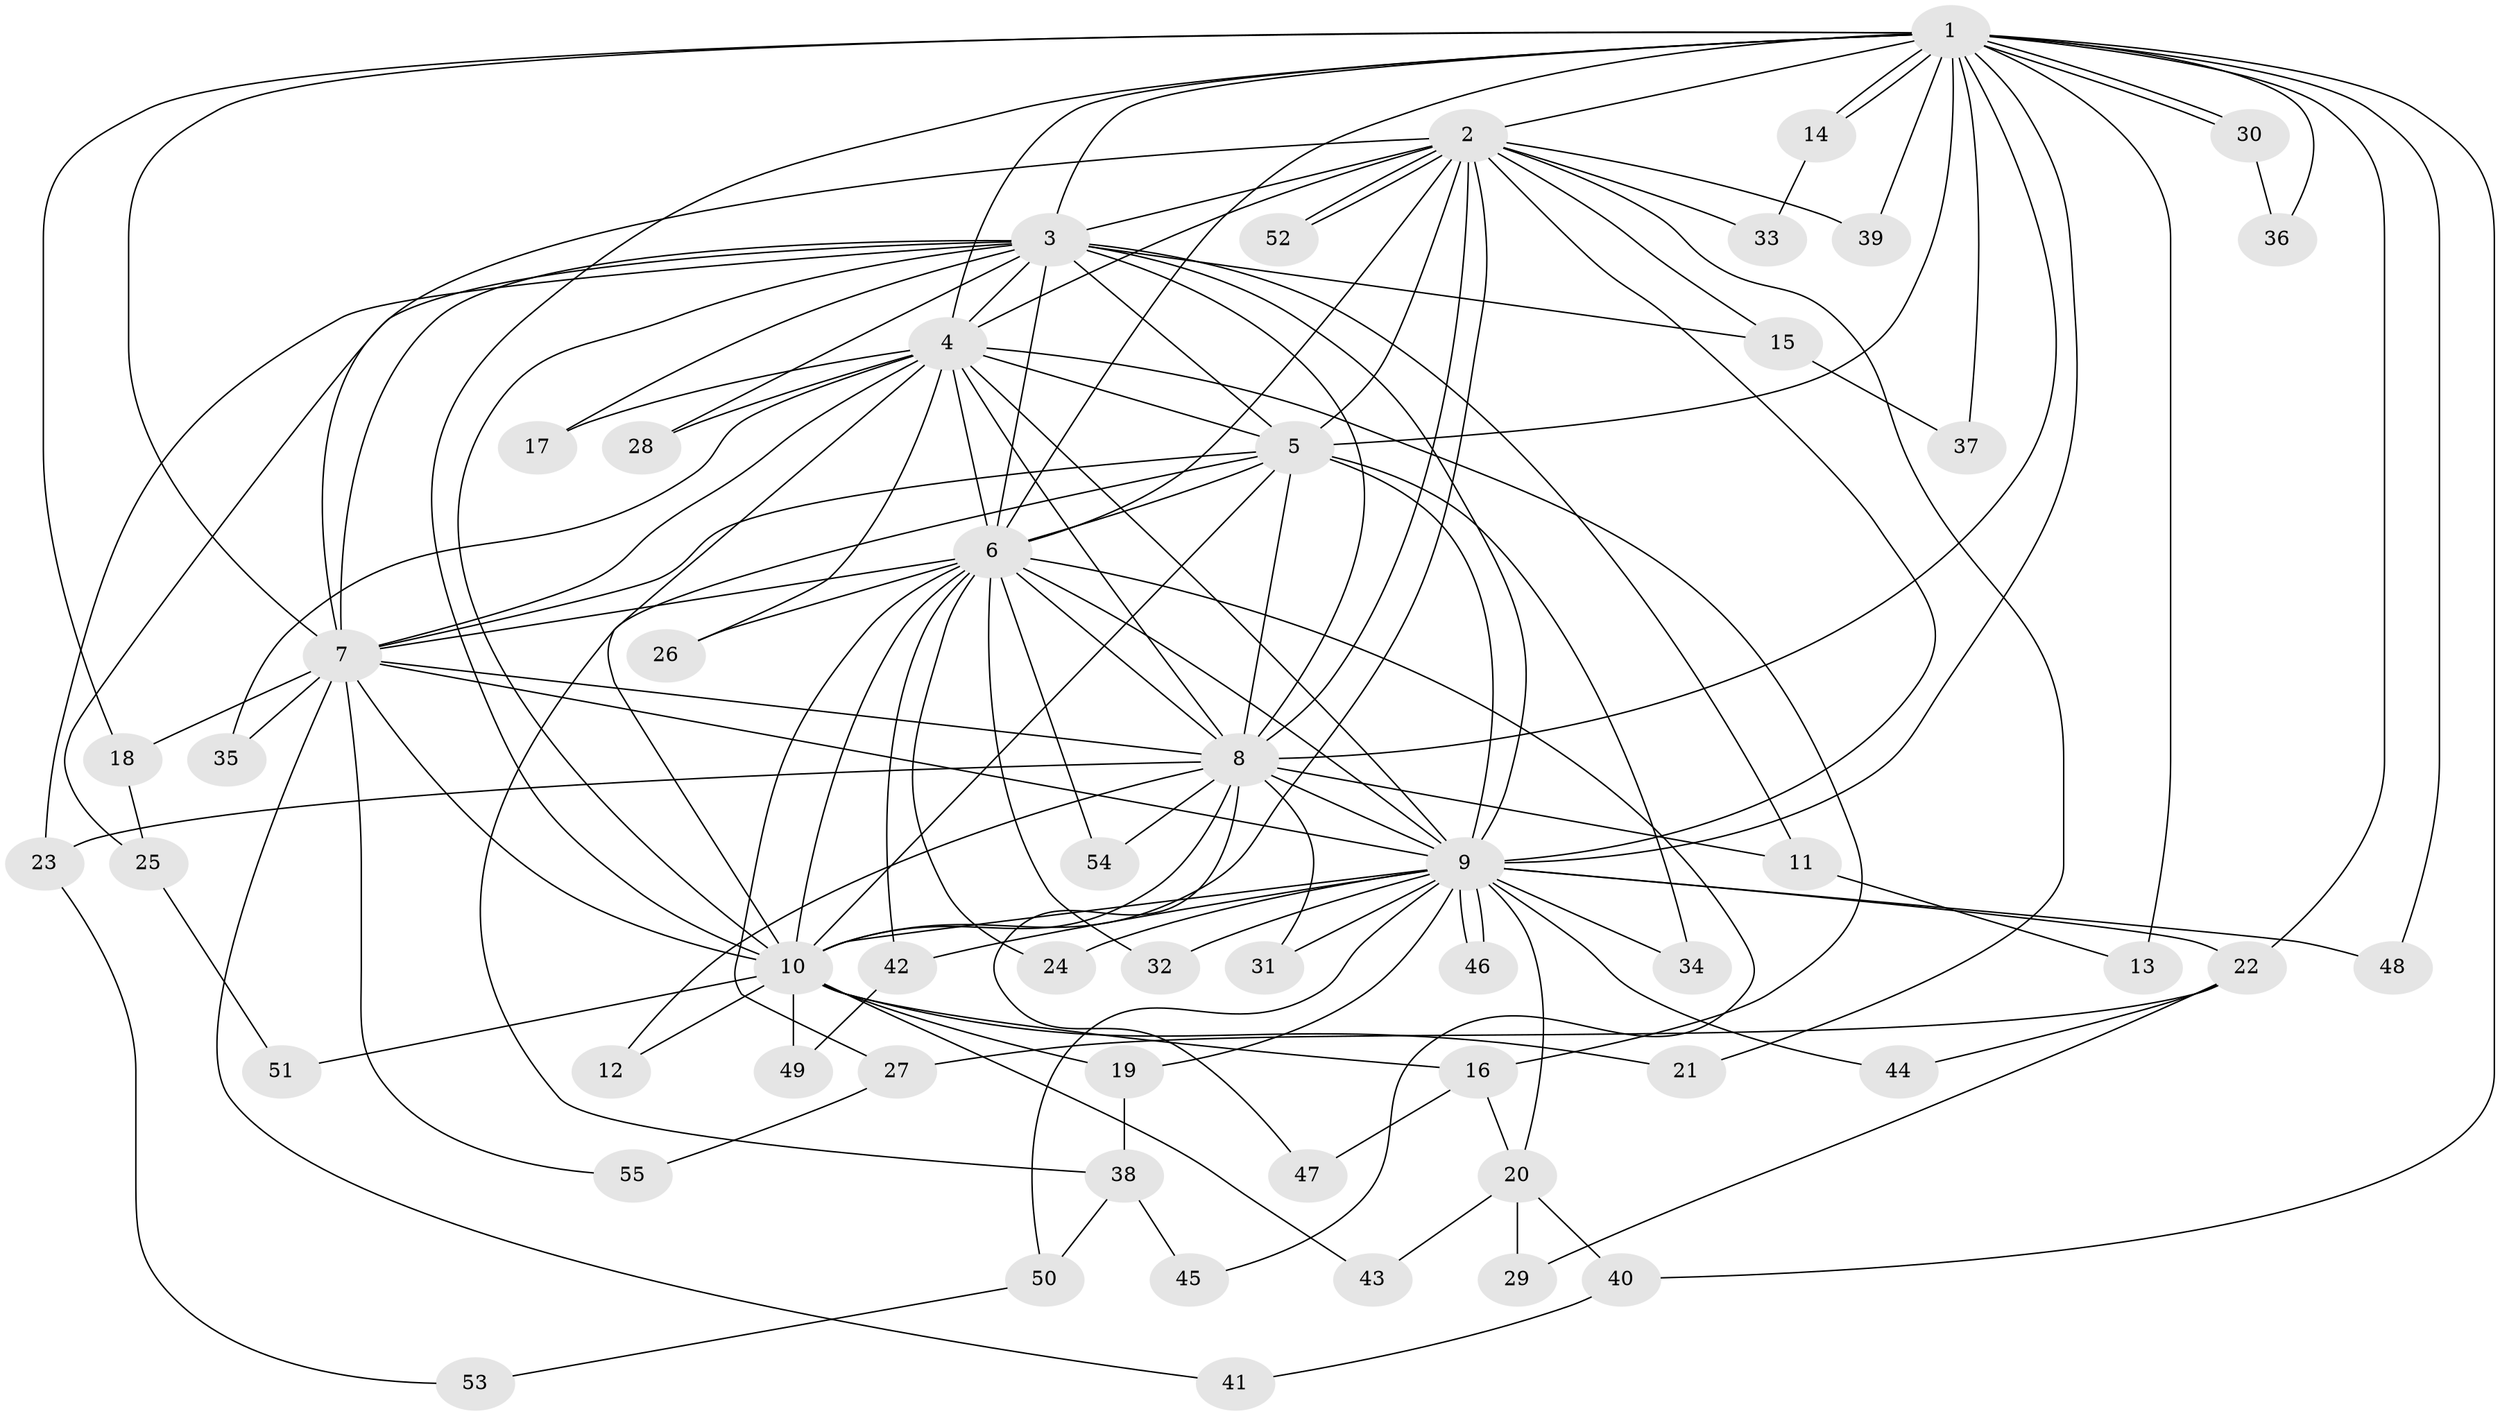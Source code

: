 // coarse degree distribution, {5: 0.0625, 1: 0.6875, 2: 0.125, 9: 0.0625, 7: 0.0625}
// Generated by graph-tools (version 1.1) at 2025/49/03/04/25 21:49:03]
// undirected, 55 vertices, 135 edges
graph export_dot {
graph [start="1"]
  node [color=gray90,style=filled];
  1;
  2;
  3;
  4;
  5;
  6;
  7;
  8;
  9;
  10;
  11;
  12;
  13;
  14;
  15;
  16;
  17;
  18;
  19;
  20;
  21;
  22;
  23;
  24;
  25;
  26;
  27;
  28;
  29;
  30;
  31;
  32;
  33;
  34;
  35;
  36;
  37;
  38;
  39;
  40;
  41;
  42;
  43;
  44;
  45;
  46;
  47;
  48;
  49;
  50;
  51;
  52;
  53;
  54;
  55;
  1 -- 2;
  1 -- 3;
  1 -- 4;
  1 -- 5;
  1 -- 6;
  1 -- 7;
  1 -- 8;
  1 -- 9;
  1 -- 10;
  1 -- 13;
  1 -- 14;
  1 -- 14;
  1 -- 18;
  1 -- 22;
  1 -- 30;
  1 -- 30;
  1 -- 36;
  1 -- 37;
  1 -- 39;
  1 -- 40;
  1 -- 48;
  2 -- 3;
  2 -- 4;
  2 -- 5;
  2 -- 6;
  2 -- 7;
  2 -- 8;
  2 -- 9;
  2 -- 10;
  2 -- 15;
  2 -- 21;
  2 -- 33;
  2 -- 39;
  2 -- 52;
  2 -- 52;
  3 -- 4;
  3 -- 5;
  3 -- 6;
  3 -- 7;
  3 -- 8;
  3 -- 9;
  3 -- 10;
  3 -- 11;
  3 -- 15;
  3 -- 17;
  3 -- 23;
  3 -- 25;
  3 -- 28;
  4 -- 5;
  4 -- 6;
  4 -- 7;
  4 -- 8;
  4 -- 9;
  4 -- 10;
  4 -- 16;
  4 -- 17;
  4 -- 26;
  4 -- 28;
  4 -- 35;
  5 -- 6;
  5 -- 7;
  5 -- 8;
  5 -- 9;
  5 -- 10;
  5 -- 34;
  5 -- 38;
  6 -- 7;
  6 -- 8;
  6 -- 9;
  6 -- 10;
  6 -- 24;
  6 -- 26;
  6 -- 27;
  6 -- 32;
  6 -- 42;
  6 -- 45;
  6 -- 54;
  7 -- 8;
  7 -- 9;
  7 -- 10;
  7 -- 18;
  7 -- 35;
  7 -- 41;
  7 -- 55;
  8 -- 9;
  8 -- 10;
  8 -- 11;
  8 -- 12;
  8 -- 23;
  8 -- 31;
  8 -- 47;
  8 -- 54;
  9 -- 10;
  9 -- 19;
  9 -- 20;
  9 -- 22;
  9 -- 24;
  9 -- 31;
  9 -- 32;
  9 -- 34;
  9 -- 42;
  9 -- 44;
  9 -- 46;
  9 -- 46;
  9 -- 48;
  9 -- 50;
  10 -- 12;
  10 -- 16;
  10 -- 19;
  10 -- 21;
  10 -- 43;
  10 -- 49;
  10 -- 51;
  11 -- 13;
  14 -- 33;
  15 -- 37;
  16 -- 20;
  16 -- 47;
  18 -- 25;
  19 -- 38;
  20 -- 29;
  20 -- 40;
  20 -- 43;
  22 -- 27;
  22 -- 29;
  22 -- 44;
  23 -- 53;
  25 -- 51;
  27 -- 55;
  30 -- 36;
  38 -- 45;
  38 -- 50;
  40 -- 41;
  42 -- 49;
  50 -- 53;
}
